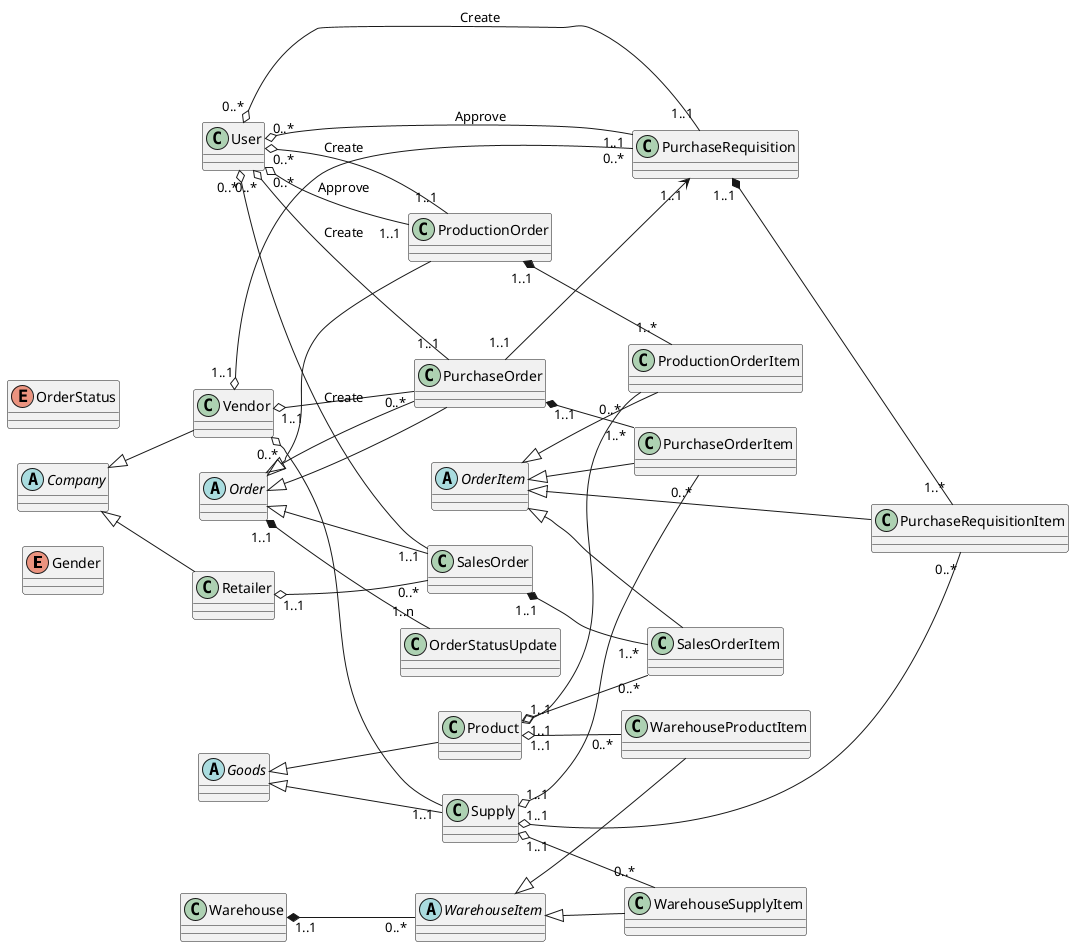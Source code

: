@startuml classes
left to right direction

enum Gender

class User

abstract Company

class Vendor
Company <|-- Vendor

class Retailer
Company <|-- Retailer

class Warehouse

abstract Goods

class Supply
Goods <|-- Supply
Vendor "0..*" o-- "1..1" Supply

class Product
Goods <|-- Product

enum OrderStatus

abstract Order

abstract OrderItem

class PurchaseRequisition
Order <|-- PurchaseOrder
Vendor "1..1" o-- "0..*" PurchaseRequisition
User "0..*" o-- "1..1" PurchaseRequisition : Create
User "0..*" o-- "1..1" PurchaseRequisition : Approve

class PurchaseRequisitionItem
OrderItem <|-- PurchaseRequisitionItem
PurchaseRequisition "1..1" *-- "1..*" PurchaseRequisitionItem
Supply "1..1" o-- "0..*" PurchaseRequisitionItem

class OrderStatusUpdate
Order "1..1" *-- "1..n" OrderStatusUpdate

class PurchaseOrder
Order <|-- PurchaseOrder
Vendor "1..1" o-- "0..*" PurchaseOrder
PurchaseOrder "1..1" --> "1..1" PurchaseRequisition
User "0..*" o-- "1..1" PurchaseOrder : Create

class PurchaseOrderItem
OrderItem <|-- PurchaseOrderItem
PurchaseOrder "1..1" *-- "1..*" PurchaseOrderItem
Supply "1..1" o-- "0..*" PurchaseOrderItem

class SalesOrder
Order <|-- SalesOrder
Retailer "1..1" o-- "0..*" SalesOrder
User "0..*" o-- "1..1" SalesOrder : Create

class SalesOrderItem
OrderItem <|-- SalesOrderItem
SalesOrder "1..1" *-- "1..*" SalesOrderItem
Product "1..1" o-- "0..*" SalesOrderItem

class ProductionOrder
Order <|-- ProductionOrder
User "0..*" o-- "1..1" ProductionOrder : Create
User "0..*" o-- "1..1" ProductionOrder : Approve

class ProductionOrderItem
OrderItem <|-- ProductionOrderItem
ProductionOrder "1..1" *-- "1..*" ProductionOrderItem
Product "1..1" o-- "0..*" ProductionOrderItem

abstract WarehouseItem
Warehouse "1..1" *-- "0..*" WarehouseItem

class WarehouseSupplyItem
WarehouseItem <|-- WarehouseSupplyItem
Supply "1..1" o-- "0..*" WarehouseSupplyItem

class WarehouseProductItem
WarehouseItem <|-- WarehouseProductItem
Product "1..1" o-- "0..*" WarehouseProductItem
@enduml